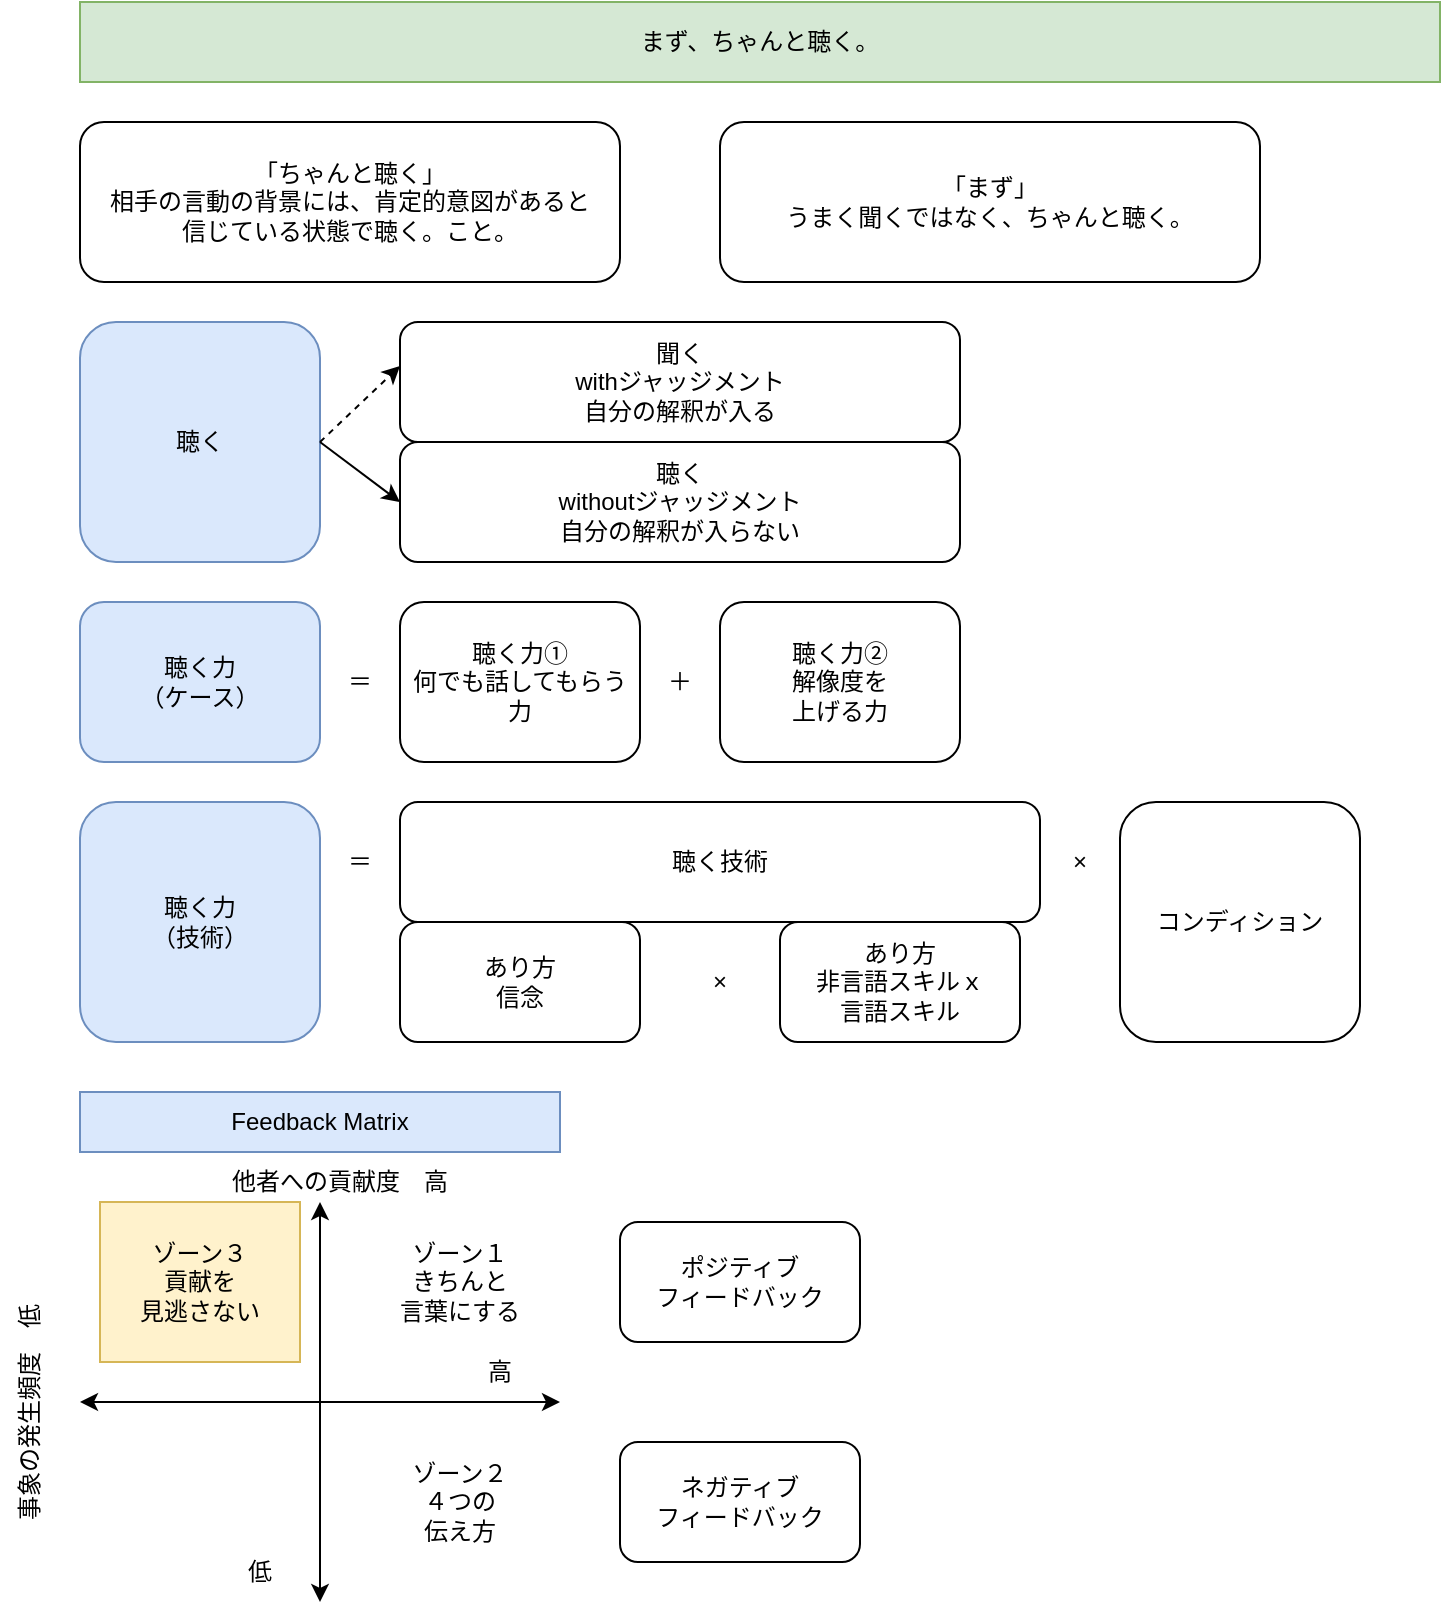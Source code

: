 <mxfile version="26.0.8">
  <diagram name="ページ1" id="4HgTYoFACG-caNTI2MGD">
    <mxGraphModel dx="1143" dy="903" grid="1" gridSize="10" guides="1" tooltips="1" connect="1" arrows="1" fold="1" page="1" pageScale="1" pageWidth="827" pageHeight="1169" math="0" shadow="0">
      <root>
        <mxCell id="0" />
        <mxCell id="1" parent="0" />
        <mxCell id="07Ang8cjGGsQBQ0ae3U9-1" value="まず、ちゃんと聴く。" style="text;html=1;align=center;verticalAlign=middle;whiteSpace=wrap;rounded=0;fillColor=#d5e8d4;strokeColor=#82b366;" vertex="1" parent="1">
          <mxGeometry x="80" y="40" width="680" height="40" as="geometry" />
        </mxCell>
        <mxCell id="07Ang8cjGGsQBQ0ae3U9-2" value="「ちゃんと聴く」&lt;div&gt;相手の言動の背景には、&lt;span style=&quot;background-color: transparent; color: light-dark(rgb(0, 0, 0), rgb(255, 255, 255));&quot;&gt;肯定的意図があると&lt;/span&gt;&lt;/div&gt;&lt;div&gt;&lt;span style=&quot;background-color: transparent; color: light-dark(rgb(0, 0, 0), rgb(255, 255, 255));&quot;&gt;信じている状態で聴く。こと。&lt;/span&gt;&lt;/div&gt;" style="rounded=1;whiteSpace=wrap;html=1;" vertex="1" parent="1">
          <mxGeometry x="80" y="100" width="270" height="80" as="geometry" />
        </mxCell>
        <mxCell id="07Ang8cjGGsQBQ0ae3U9-4" value="聴く力&lt;div&gt;（ケース）&lt;/div&gt;" style="rounded=1;whiteSpace=wrap;html=1;fillColor=#dae8fc;strokeColor=#6c8ebf;" vertex="1" parent="1">
          <mxGeometry x="80" y="340" width="120" height="80" as="geometry" />
        </mxCell>
        <mxCell id="07Ang8cjGGsQBQ0ae3U9-5" value="聴く力①&lt;div&gt;何でも話してもらう力&lt;/div&gt;" style="rounded=1;whiteSpace=wrap;html=1;" vertex="1" parent="1">
          <mxGeometry x="240" y="340" width="120" height="80" as="geometry" />
        </mxCell>
        <mxCell id="07Ang8cjGGsQBQ0ae3U9-6" value="聴く力➁&lt;div&gt;解像度を&lt;/div&gt;&lt;div&gt;上げる力&lt;/div&gt;" style="rounded=1;whiteSpace=wrap;html=1;" vertex="1" parent="1">
          <mxGeometry x="400" y="340" width="120" height="80" as="geometry" />
        </mxCell>
        <mxCell id="07Ang8cjGGsQBQ0ae3U9-7" value="＝" style="text;html=1;align=center;verticalAlign=middle;whiteSpace=wrap;rounded=0;" vertex="1" parent="1">
          <mxGeometry x="200" y="360" width="40" height="40" as="geometry" />
        </mxCell>
        <mxCell id="07Ang8cjGGsQBQ0ae3U9-8" value="＋" style="text;html=1;align=center;verticalAlign=middle;whiteSpace=wrap;rounded=0;" vertex="1" parent="1">
          <mxGeometry x="360" y="360" width="40" height="40" as="geometry" />
        </mxCell>
        <mxCell id="07Ang8cjGGsQBQ0ae3U9-10" value="聴く" style="rounded=1;whiteSpace=wrap;html=1;fillColor=#dae8fc;strokeColor=#6c8ebf;" vertex="1" parent="1">
          <mxGeometry x="80" y="200" width="120" height="120" as="geometry" />
        </mxCell>
        <mxCell id="07Ang8cjGGsQBQ0ae3U9-11" value="聞く&lt;div&gt;withジャッジメント&lt;/div&gt;&lt;div&gt;自分の解釈が入る&lt;/div&gt;" style="rounded=1;whiteSpace=wrap;html=1;" vertex="1" parent="1">
          <mxGeometry x="240" y="200" width="280" height="60" as="geometry" />
        </mxCell>
        <mxCell id="07Ang8cjGGsQBQ0ae3U9-12" value="聴く&lt;div&gt;withoutジャッジメント&lt;/div&gt;&lt;div&gt;自分の解釈が入らない&lt;/div&gt;" style="rounded=1;whiteSpace=wrap;html=1;" vertex="1" parent="1">
          <mxGeometry x="240" y="260" width="280" height="60" as="geometry" />
        </mxCell>
        <mxCell id="07Ang8cjGGsQBQ0ae3U9-13" value="" style="endArrow=classic;html=1;rounded=0;entryX=0;entryY=0.367;entryDx=0;entryDy=0;entryPerimeter=0;exitX=1;exitY=0.5;exitDx=0;exitDy=0;dashed=1;" edge="1" parent="1" source="07Ang8cjGGsQBQ0ae3U9-10" target="07Ang8cjGGsQBQ0ae3U9-11">
          <mxGeometry width="50" height="50" relative="1" as="geometry">
            <mxPoint x="200" y="240" as="sourcePoint" />
            <mxPoint x="250" y="190" as="targetPoint" />
          </mxGeometry>
        </mxCell>
        <mxCell id="07Ang8cjGGsQBQ0ae3U9-14" value="" style="endArrow=classic;html=1;rounded=0;exitX=1;exitY=0.5;exitDx=0;exitDy=0;entryX=0;entryY=0.5;entryDx=0;entryDy=0;" edge="1" parent="1" source="07Ang8cjGGsQBQ0ae3U9-10" target="07Ang8cjGGsQBQ0ae3U9-12">
          <mxGeometry width="50" height="50" relative="1" as="geometry">
            <mxPoint x="220" y="370" as="sourcePoint" />
            <mxPoint x="240" y="300" as="targetPoint" />
          </mxGeometry>
        </mxCell>
        <mxCell id="07Ang8cjGGsQBQ0ae3U9-15" value="聴く力&lt;div&gt;（技術）&lt;/div&gt;" style="rounded=1;whiteSpace=wrap;html=1;fillColor=#dae8fc;strokeColor=#6c8ebf;" vertex="1" parent="1">
          <mxGeometry x="80" y="440" width="120" height="120" as="geometry" />
        </mxCell>
        <mxCell id="07Ang8cjGGsQBQ0ae3U9-16" value="あり方&lt;div&gt;信念&lt;/div&gt;" style="rounded=1;whiteSpace=wrap;html=1;" vertex="1" parent="1">
          <mxGeometry x="240" y="500" width="120" height="60" as="geometry" />
        </mxCell>
        <mxCell id="07Ang8cjGGsQBQ0ae3U9-17" value="あり方&lt;div&gt;非言語スキルｘ&lt;/div&gt;&lt;div&gt;言語スキル&lt;/div&gt;" style="rounded=1;whiteSpace=wrap;html=1;" vertex="1" parent="1">
          <mxGeometry x="430" y="500" width="120" height="60" as="geometry" />
        </mxCell>
        <mxCell id="07Ang8cjGGsQBQ0ae3U9-18" value="コンディション" style="rounded=1;whiteSpace=wrap;html=1;" vertex="1" parent="1">
          <mxGeometry x="600" y="440" width="120" height="120" as="geometry" />
        </mxCell>
        <mxCell id="07Ang8cjGGsQBQ0ae3U9-19" value="聴く技術" style="rounded=1;whiteSpace=wrap;html=1;" vertex="1" parent="1">
          <mxGeometry x="240" y="440" width="320" height="60" as="geometry" />
        </mxCell>
        <mxCell id="07Ang8cjGGsQBQ0ae3U9-20" value="＝" style="text;html=1;align=center;verticalAlign=middle;whiteSpace=wrap;rounded=0;" vertex="1" parent="1">
          <mxGeometry x="200" y="450" width="40" height="40" as="geometry" />
        </mxCell>
        <mxCell id="07Ang8cjGGsQBQ0ae3U9-21" value="×" style="text;html=1;align=center;verticalAlign=middle;whiteSpace=wrap;rounded=0;" vertex="1" parent="1">
          <mxGeometry x="380" y="510" width="40" height="40" as="geometry" />
        </mxCell>
        <mxCell id="07Ang8cjGGsQBQ0ae3U9-22" value="×" style="text;html=1;align=center;verticalAlign=middle;whiteSpace=wrap;rounded=0;" vertex="1" parent="1">
          <mxGeometry x="560" y="450" width="40" height="40" as="geometry" />
        </mxCell>
        <mxCell id="07Ang8cjGGsQBQ0ae3U9-23" value="「まず」&lt;div&gt;うまく聞くではなく、ちゃんと聴く。&lt;/div&gt;" style="rounded=1;whiteSpace=wrap;html=1;" vertex="1" parent="1">
          <mxGeometry x="400" y="100" width="270" height="80" as="geometry" />
        </mxCell>
        <mxCell id="07Ang8cjGGsQBQ0ae3U9-25" value="Feedback Matrix" style="text;html=1;align=center;verticalAlign=middle;whiteSpace=wrap;rounded=0;fillColor=#dae8fc;strokeColor=#6c8ebf;" vertex="1" parent="1">
          <mxGeometry x="80" y="585" width="240" height="30" as="geometry" />
        </mxCell>
        <mxCell id="07Ang8cjGGsQBQ0ae3U9-26" value="" style="endArrow=classic;startArrow=classic;html=1;rounded=0;" edge="1" parent="1">
          <mxGeometry width="50" height="50" relative="1" as="geometry">
            <mxPoint x="200" y="840" as="sourcePoint" />
            <mxPoint x="200" y="640" as="targetPoint" />
          </mxGeometry>
        </mxCell>
        <mxCell id="07Ang8cjGGsQBQ0ae3U9-27" value="" style="endArrow=classic;startArrow=classic;html=1;rounded=0;" edge="1" parent="1">
          <mxGeometry width="50" height="50" relative="1" as="geometry">
            <mxPoint x="80" y="740" as="sourcePoint" />
            <mxPoint x="320" y="740" as="targetPoint" />
          </mxGeometry>
        </mxCell>
        <mxCell id="07Ang8cjGGsQBQ0ae3U9-28" value="ゾーン１&lt;div&gt;きちんと&lt;/div&gt;&lt;div&gt;言葉にする&lt;/div&gt;" style="text;html=1;align=center;verticalAlign=middle;whiteSpace=wrap;rounded=0;" vertex="1" parent="1">
          <mxGeometry x="220" y="640" width="100" height="80" as="geometry" />
        </mxCell>
        <mxCell id="07Ang8cjGGsQBQ0ae3U9-29" value="ゾーン３&lt;div&gt;貢献を&lt;/div&gt;&lt;div&gt;見逃さない&lt;/div&gt;" style="text;html=1;align=center;verticalAlign=middle;whiteSpace=wrap;rounded=0;fillColor=#fff2cc;strokeColor=#d6b656;" vertex="1" parent="1">
          <mxGeometry x="90" y="640" width="100" height="80" as="geometry" />
        </mxCell>
        <mxCell id="07Ang8cjGGsQBQ0ae3U9-30" value="ゾーン２&lt;div&gt;４つの&lt;/div&gt;&lt;div&gt;伝え方&lt;/div&gt;" style="text;html=1;align=center;verticalAlign=middle;whiteSpace=wrap;rounded=0;" vertex="1" parent="1">
          <mxGeometry x="220" y="750" width="100" height="80" as="geometry" />
        </mxCell>
        <mxCell id="07Ang8cjGGsQBQ0ae3U9-32" value="ポジティブ&lt;div&gt;フィードバック&lt;/div&gt;" style="rounded=1;whiteSpace=wrap;html=1;" vertex="1" parent="1">
          <mxGeometry x="350" y="650" width="120" height="60" as="geometry" />
        </mxCell>
        <mxCell id="07Ang8cjGGsQBQ0ae3U9-33" value="ネガティブ&lt;div&gt;フィードバック&lt;/div&gt;" style="rounded=1;whiteSpace=wrap;html=1;" vertex="1" parent="1">
          <mxGeometry x="350" y="760" width="120" height="60" as="geometry" />
        </mxCell>
        <mxCell id="07Ang8cjGGsQBQ0ae3U9-34" value="他者への貢献度　高" style="text;html=1;align=center;verticalAlign=middle;whiteSpace=wrap;rounded=0;" vertex="1" parent="1">
          <mxGeometry x="150" y="615" width="120" height="30" as="geometry" />
        </mxCell>
        <mxCell id="07Ang8cjGGsQBQ0ae3U9-35" value="事象の発生頻度　低" style="text;html=1;align=center;verticalAlign=middle;whiteSpace=wrap;rounded=0;horizontal=0;" vertex="1" parent="1">
          <mxGeometry x="40" y="660" width="30" height="170" as="geometry" />
        </mxCell>
        <mxCell id="07Ang8cjGGsQBQ0ae3U9-37" value="低" style="text;html=1;align=center;verticalAlign=middle;whiteSpace=wrap;rounded=0;" vertex="1" parent="1">
          <mxGeometry x="140" y="810" width="60" height="30" as="geometry" />
        </mxCell>
        <mxCell id="07Ang8cjGGsQBQ0ae3U9-38" value="高" style="text;html=1;align=center;verticalAlign=middle;whiteSpace=wrap;rounded=0;" vertex="1" parent="1">
          <mxGeometry x="260" y="710" width="60" height="30" as="geometry" />
        </mxCell>
      </root>
    </mxGraphModel>
  </diagram>
</mxfile>
